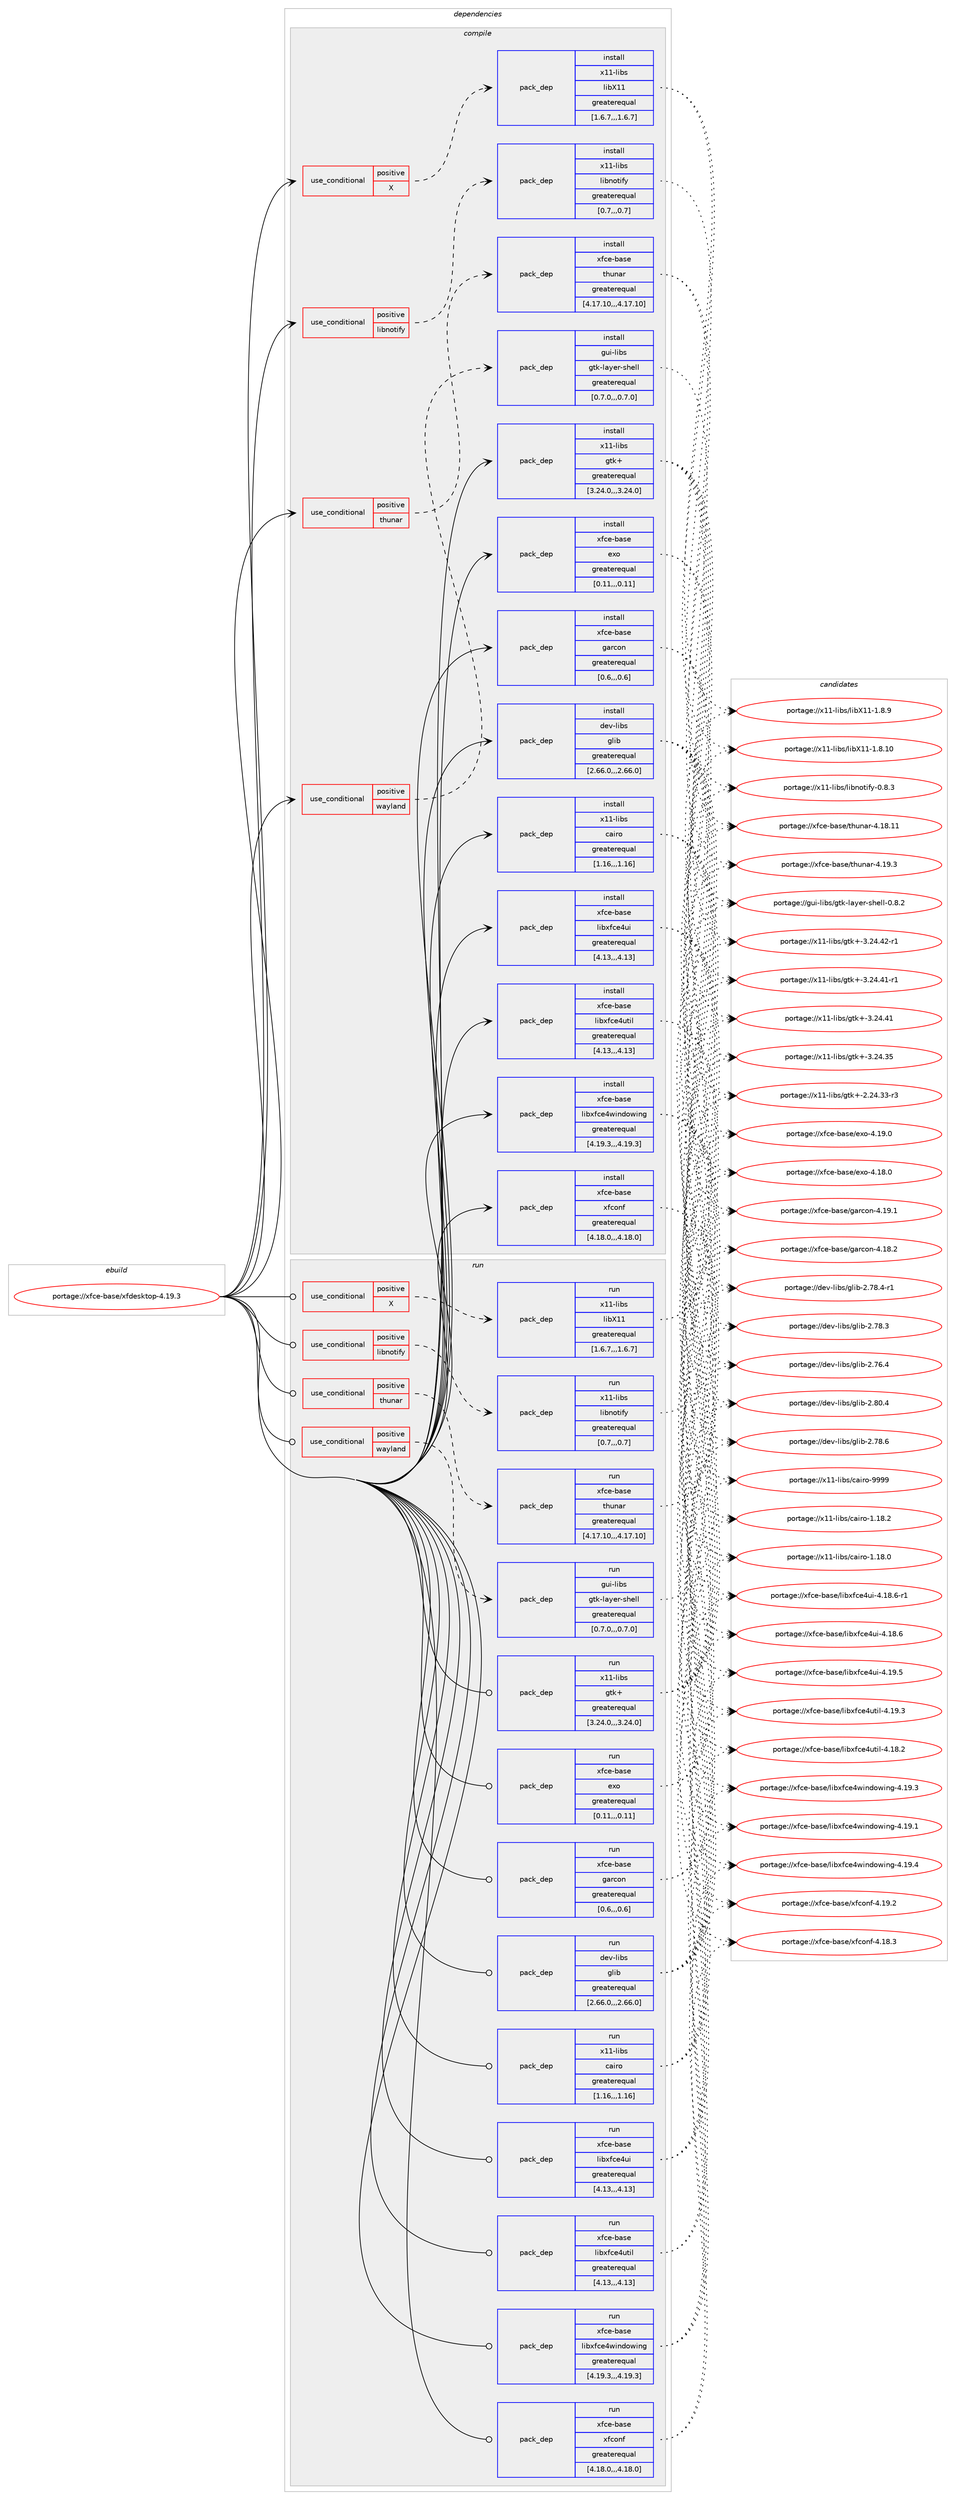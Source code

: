 digraph prolog {

# *************
# Graph options
# *************

newrank=true;
concentrate=true;
compound=true;
graph [rankdir=LR,fontname=Helvetica,fontsize=10,ranksep=1.5];#, ranksep=2.5, nodesep=0.2];
edge  [arrowhead=vee];
node  [fontname=Helvetica,fontsize=10];

# **********
# The ebuild
# **********

subgraph cluster_leftcol {
color=gray;
label=<<i>ebuild</i>>;
id [label="portage://xfce-base/xfdesktop-4.19.3", color=red, width=4, href="../xfce-base/xfdesktop-4.19.3.svg"];
}

# ****************
# The dependencies
# ****************

subgraph cluster_midcol {
color=gray;
label=<<i>dependencies</i>>;
subgraph cluster_compile {
fillcolor="#eeeeee";
style=filled;
label=<<i>compile</i>>;
subgraph cond13272 {
dependency39243 [label=<<TABLE BORDER="0" CELLBORDER="1" CELLSPACING="0" CELLPADDING="4"><TR><TD ROWSPAN="3" CELLPADDING="10">use_conditional</TD></TR><TR><TD>positive</TD></TR><TR><TD>X</TD></TR></TABLE>>, shape=none, color=red];
subgraph pack25670 {
dependency39244 [label=<<TABLE BORDER="0" CELLBORDER="1" CELLSPACING="0" CELLPADDING="4" WIDTH="220"><TR><TD ROWSPAN="6" CELLPADDING="30">pack_dep</TD></TR><TR><TD WIDTH="110">install</TD></TR><TR><TD>x11-libs</TD></TR><TR><TD>libX11</TD></TR><TR><TD>greaterequal</TD></TR><TR><TD>[1.6.7,,,1.6.7]</TD></TR></TABLE>>, shape=none, color=blue];
}
dependency39243:e -> dependency39244:w [weight=20,style="dashed",arrowhead="vee"];
}
id:e -> dependency39243:w [weight=20,style="solid",arrowhead="vee"];
subgraph cond13273 {
dependency39245 [label=<<TABLE BORDER="0" CELLBORDER="1" CELLSPACING="0" CELLPADDING="4"><TR><TD ROWSPAN="3" CELLPADDING="10">use_conditional</TD></TR><TR><TD>positive</TD></TR><TR><TD>libnotify</TD></TR></TABLE>>, shape=none, color=red];
subgraph pack25671 {
dependency39246 [label=<<TABLE BORDER="0" CELLBORDER="1" CELLSPACING="0" CELLPADDING="4" WIDTH="220"><TR><TD ROWSPAN="6" CELLPADDING="30">pack_dep</TD></TR><TR><TD WIDTH="110">install</TD></TR><TR><TD>x11-libs</TD></TR><TR><TD>libnotify</TD></TR><TR><TD>greaterequal</TD></TR><TR><TD>[0.7,,,0.7]</TD></TR></TABLE>>, shape=none, color=blue];
}
dependency39245:e -> dependency39246:w [weight=20,style="dashed",arrowhead="vee"];
}
id:e -> dependency39245:w [weight=20,style="solid",arrowhead="vee"];
subgraph cond13274 {
dependency39247 [label=<<TABLE BORDER="0" CELLBORDER="1" CELLSPACING="0" CELLPADDING="4"><TR><TD ROWSPAN="3" CELLPADDING="10">use_conditional</TD></TR><TR><TD>positive</TD></TR><TR><TD>thunar</TD></TR></TABLE>>, shape=none, color=red];
subgraph pack25672 {
dependency39248 [label=<<TABLE BORDER="0" CELLBORDER="1" CELLSPACING="0" CELLPADDING="4" WIDTH="220"><TR><TD ROWSPAN="6" CELLPADDING="30">pack_dep</TD></TR><TR><TD WIDTH="110">install</TD></TR><TR><TD>xfce-base</TD></TR><TR><TD>thunar</TD></TR><TR><TD>greaterequal</TD></TR><TR><TD>[4.17.10,,,4.17.10]</TD></TR></TABLE>>, shape=none, color=blue];
}
dependency39247:e -> dependency39248:w [weight=20,style="dashed",arrowhead="vee"];
}
id:e -> dependency39247:w [weight=20,style="solid",arrowhead="vee"];
subgraph cond13275 {
dependency39249 [label=<<TABLE BORDER="0" CELLBORDER="1" CELLSPACING="0" CELLPADDING="4"><TR><TD ROWSPAN="3" CELLPADDING="10">use_conditional</TD></TR><TR><TD>positive</TD></TR><TR><TD>wayland</TD></TR></TABLE>>, shape=none, color=red];
subgraph pack25673 {
dependency39250 [label=<<TABLE BORDER="0" CELLBORDER="1" CELLSPACING="0" CELLPADDING="4" WIDTH="220"><TR><TD ROWSPAN="6" CELLPADDING="30">pack_dep</TD></TR><TR><TD WIDTH="110">install</TD></TR><TR><TD>gui-libs</TD></TR><TR><TD>gtk-layer-shell</TD></TR><TR><TD>greaterequal</TD></TR><TR><TD>[0.7.0,,,0.7.0]</TD></TR></TABLE>>, shape=none, color=blue];
}
dependency39249:e -> dependency39250:w [weight=20,style="dashed",arrowhead="vee"];
}
id:e -> dependency39249:w [weight=20,style="solid",arrowhead="vee"];
subgraph pack25674 {
dependency39251 [label=<<TABLE BORDER="0" CELLBORDER="1" CELLSPACING="0" CELLPADDING="4" WIDTH="220"><TR><TD ROWSPAN="6" CELLPADDING="30">pack_dep</TD></TR><TR><TD WIDTH="110">install</TD></TR><TR><TD>dev-libs</TD></TR><TR><TD>glib</TD></TR><TR><TD>greaterequal</TD></TR><TR><TD>[2.66.0,,,2.66.0]</TD></TR></TABLE>>, shape=none, color=blue];
}
id:e -> dependency39251:w [weight=20,style="solid",arrowhead="vee"];
subgraph pack25675 {
dependency39252 [label=<<TABLE BORDER="0" CELLBORDER="1" CELLSPACING="0" CELLPADDING="4" WIDTH="220"><TR><TD ROWSPAN="6" CELLPADDING="30">pack_dep</TD></TR><TR><TD WIDTH="110">install</TD></TR><TR><TD>x11-libs</TD></TR><TR><TD>cairo</TD></TR><TR><TD>greaterequal</TD></TR><TR><TD>[1.16,,,1.16]</TD></TR></TABLE>>, shape=none, color=blue];
}
id:e -> dependency39252:w [weight=20,style="solid",arrowhead="vee"];
subgraph pack25676 {
dependency39253 [label=<<TABLE BORDER="0" CELLBORDER="1" CELLSPACING="0" CELLPADDING="4" WIDTH="220"><TR><TD ROWSPAN="6" CELLPADDING="30">pack_dep</TD></TR><TR><TD WIDTH="110">install</TD></TR><TR><TD>x11-libs</TD></TR><TR><TD>gtk+</TD></TR><TR><TD>greaterequal</TD></TR><TR><TD>[3.24.0,,,3.24.0]</TD></TR></TABLE>>, shape=none, color=blue];
}
id:e -> dependency39253:w [weight=20,style="solid",arrowhead="vee"];
subgraph pack25677 {
dependency39254 [label=<<TABLE BORDER="0" CELLBORDER="1" CELLSPACING="0" CELLPADDING="4" WIDTH="220"><TR><TD ROWSPAN="6" CELLPADDING="30">pack_dep</TD></TR><TR><TD WIDTH="110">install</TD></TR><TR><TD>xfce-base</TD></TR><TR><TD>exo</TD></TR><TR><TD>greaterequal</TD></TR><TR><TD>[0.11,,,0.11]</TD></TR></TABLE>>, shape=none, color=blue];
}
id:e -> dependency39254:w [weight=20,style="solid",arrowhead="vee"];
subgraph pack25678 {
dependency39255 [label=<<TABLE BORDER="0" CELLBORDER="1" CELLSPACING="0" CELLPADDING="4" WIDTH="220"><TR><TD ROWSPAN="6" CELLPADDING="30">pack_dep</TD></TR><TR><TD WIDTH="110">install</TD></TR><TR><TD>xfce-base</TD></TR><TR><TD>garcon</TD></TR><TR><TD>greaterequal</TD></TR><TR><TD>[0.6,,,0.6]</TD></TR></TABLE>>, shape=none, color=blue];
}
id:e -> dependency39255:w [weight=20,style="solid",arrowhead="vee"];
subgraph pack25679 {
dependency39256 [label=<<TABLE BORDER="0" CELLBORDER="1" CELLSPACING="0" CELLPADDING="4" WIDTH="220"><TR><TD ROWSPAN="6" CELLPADDING="30">pack_dep</TD></TR><TR><TD WIDTH="110">install</TD></TR><TR><TD>xfce-base</TD></TR><TR><TD>libxfce4ui</TD></TR><TR><TD>greaterequal</TD></TR><TR><TD>[4.13,,,4.13]</TD></TR></TABLE>>, shape=none, color=blue];
}
id:e -> dependency39256:w [weight=20,style="solid",arrowhead="vee"];
subgraph pack25680 {
dependency39257 [label=<<TABLE BORDER="0" CELLBORDER="1" CELLSPACING="0" CELLPADDING="4" WIDTH="220"><TR><TD ROWSPAN="6" CELLPADDING="30">pack_dep</TD></TR><TR><TD WIDTH="110">install</TD></TR><TR><TD>xfce-base</TD></TR><TR><TD>libxfce4util</TD></TR><TR><TD>greaterequal</TD></TR><TR><TD>[4.13,,,4.13]</TD></TR></TABLE>>, shape=none, color=blue];
}
id:e -> dependency39257:w [weight=20,style="solid",arrowhead="vee"];
subgraph pack25681 {
dependency39258 [label=<<TABLE BORDER="0" CELLBORDER="1" CELLSPACING="0" CELLPADDING="4" WIDTH="220"><TR><TD ROWSPAN="6" CELLPADDING="30">pack_dep</TD></TR><TR><TD WIDTH="110">install</TD></TR><TR><TD>xfce-base</TD></TR><TR><TD>libxfce4windowing</TD></TR><TR><TD>greaterequal</TD></TR><TR><TD>[4.19.3,,,4.19.3]</TD></TR></TABLE>>, shape=none, color=blue];
}
id:e -> dependency39258:w [weight=20,style="solid",arrowhead="vee"];
subgraph pack25682 {
dependency39259 [label=<<TABLE BORDER="0" CELLBORDER="1" CELLSPACING="0" CELLPADDING="4" WIDTH="220"><TR><TD ROWSPAN="6" CELLPADDING="30">pack_dep</TD></TR><TR><TD WIDTH="110">install</TD></TR><TR><TD>xfce-base</TD></TR><TR><TD>xfconf</TD></TR><TR><TD>greaterequal</TD></TR><TR><TD>[4.18.0,,,4.18.0]</TD></TR></TABLE>>, shape=none, color=blue];
}
id:e -> dependency39259:w [weight=20,style="solid",arrowhead="vee"];
}
subgraph cluster_compileandrun {
fillcolor="#eeeeee";
style=filled;
label=<<i>compile and run</i>>;
}
subgraph cluster_run {
fillcolor="#eeeeee";
style=filled;
label=<<i>run</i>>;
subgraph cond13276 {
dependency39260 [label=<<TABLE BORDER="0" CELLBORDER="1" CELLSPACING="0" CELLPADDING="4"><TR><TD ROWSPAN="3" CELLPADDING="10">use_conditional</TD></TR><TR><TD>positive</TD></TR><TR><TD>X</TD></TR></TABLE>>, shape=none, color=red];
subgraph pack25683 {
dependency39261 [label=<<TABLE BORDER="0" CELLBORDER="1" CELLSPACING="0" CELLPADDING="4" WIDTH="220"><TR><TD ROWSPAN="6" CELLPADDING="30">pack_dep</TD></TR><TR><TD WIDTH="110">run</TD></TR><TR><TD>x11-libs</TD></TR><TR><TD>libX11</TD></TR><TR><TD>greaterequal</TD></TR><TR><TD>[1.6.7,,,1.6.7]</TD></TR></TABLE>>, shape=none, color=blue];
}
dependency39260:e -> dependency39261:w [weight=20,style="dashed",arrowhead="vee"];
}
id:e -> dependency39260:w [weight=20,style="solid",arrowhead="odot"];
subgraph cond13277 {
dependency39262 [label=<<TABLE BORDER="0" CELLBORDER="1" CELLSPACING="0" CELLPADDING="4"><TR><TD ROWSPAN="3" CELLPADDING="10">use_conditional</TD></TR><TR><TD>positive</TD></TR><TR><TD>libnotify</TD></TR></TABLE>>, shape=none, color=red];
subgraph pack25684 {
dependency39263 [label=<<TABLE BORDER="0" CELLBORDER="1" CELLSPACING="0" CELLPADDING="4" WIDTH="220"><TR><TD ROWSPAN="6" CELLPADDING="30">pack_dep</TD></TR><TR><TD WIDTH="110">run</TD></TR><TR><TD>x11-libs</TD></TR><TR><TD>libnotify</TD></TR><TR><TD>greaterequal</TD></TR><TR><TD>[0.7,,,0.7]</TD></TR></TABLE>>, shape=none, color=blue];
}
dependency39262:e -> dependency39263:w [weight=20,style="dashed",arrowhead="vee"];
}
id:e -> dependency39262:w [weight=20,style="solid",arrowhead="odot"];
subgraph cond13278 {
dependency39264 [label=<<TABLE BORDER="0" CELLBORDER="1" CELLSPACING="0" CELLPADDING="4"><TR><TD ROWSPAN="3" CELLPADDING="10">use_conditional</TD></TR><TR><TD>positive</TD></TR><TR><TD>thunar</TD></TR></TABLE>>, shape=none, color=red];
subgraph pack25685 {
dependency39265 [label=<<TABLE BORDER="0" CELLBORDER="1" CELLSPACING="0" CELLPADDING="4" WIDTH="220"><TR><TD ROWSPAN="6" CELLPADDING="30">pack_dep</TD></TR><TR><TD WIDTH="110">run</TD></TR><TR><TD>xfce-base</TD></TR><TR><TD>thunar</TD></TR><TR><TD>greaterequal</TD></TR><TR><TD>[4.17.10,,,4.17.10]</TD></TR></TABLE>>, shape=none, color=blue];
}
dependency39264:e -> dependency39265:w [weight=20,style="dashed",arrowhead="vee"];
}
id:e -> dependency39264:w [weight=20,style="solid",arrowhead="odot"];
subgraph cond13279 {
dependency39266 [label=<<TABLE BORDER="0" CELLBORDER="1" CELLSPACING="0" CELLPADDING="4"><TR><TD ROWSPAN="3" CELLPADDING="10">use_conditional</TD></TR><TR><TD>positive</TD></TR><TR><TD>wayland</TD></TR></TABLE>>, shape=none, color=red];
subgraph pack25686 {
dependency39267 [label=<<TABLE BORDER="0" CELLBORDER="1" CELLSPACING="0" CELLPADDING="4" WIDTH="220"><TR><TD ROWSPAN="6" CELLPADDING="30">pack_dep</TD></TR><TR><TD WIDTH="110">run</TD></TR><TR><TD>gui-libs</TD></TR><TR><TD>gtk-layer-shell</TD></TR><TR><TD>greaterequal</TD></TR><TR><TD>[0.7.0,,,0.7.0]</TD></TR></TABLE>>, shape=none, color=blue];
}
dependency39266:e -> dependency39267:w [weight=20,style="dashed",arrowhead="vee"];
}
id:e -> dependency39266:w [weight=20,style="solid",arrowhead="odot"];
subgraph pack25687 {
dependency39268 [label=<<TABLE BORDER="0" CELLBORDER="1" CELLSPACING="0" CELLPADDING="4" WIDTH="220"><TR><TD ROWSPAN="6" CELLPADDING="30">pack_dep</TD></TR><TR><TD WIDTH="110">run</TD></TR><TR><TD>dev-libs</TD></TR><TR><TD>glib</TD></TR><TR><TD>greaterequal</TD></TR><TR><TD>[2.66.0,,,2.66.0]</TD></TR></TABLE>>, shape=none, color=blue];
}
id:e -> dependency39268:w [weight=20,style="solid",arrowhead="odot"];
subgraph pack25688 {
dependency39269 [label=<<TABLE BORDER="0" CELLBORDER="1" CELLSPACING="0" CELLPADDING="4" WIDTH="220"><TR><TD ROWSPAN="6" CELLPADDING="30">pack_dep</TD></TR><TR><TD WIDTH="110">run</TD></TR><TR><TD>x11-libs</TD></TR><TR><TD>cairo</TD></TR><TR><TD>greaterequal</TD></TR><TR><TD>[1.16,,,1.16]</TD></TR></TABLE>>, shape=none, color=blue];
}
id:e -> dependency39269:w [weight=20,style="solid",arrowhead="odot"];
subgraph pack25689 {
dependency39270 [label=<<TABLE BORDER="0" CELLBORDER="1" CELLSPACING="0" CELLPADDING="4" WIDTH="220"><TR><TD ROWSPAN="6" CELLPADDING="30">pack_dep</TD></TR><TR><TD WIDTH="110">run</TD></TR><TR><TD>x11-libs</TD></TR><TR><TD>gtk+</TD></TR><TR><TD>greaterequal</TD></TR><TR><TD>[3.24.0,,,3.24.0]</TD></TR></TABLE>>, shape=none, color=blue];
}
id:e -> dependency39270:w [weight=20,style="solid",arrowhead="odot"];
subgraph pack25690 {
dependency39271 [label=<<TABLE BORDER="0" CELLBORDER="1" CELLSPACING="0" CELLPADDING="4" WIDTH="220"><TR><TD ROWSPAN="6" CELLPADDING="30">pack_dep</TD></TR><TR><TD WIDTH="110">run</TD></TR><TR><TD>xfce-base</TD></TR><TR><TD>exo</TD></TR><TR><TD>greaterequal</TD></TR><TR><TD>[0.11,,,0.11]</TD></TR></TABLE>>, shape=none, color=blue];
}
id:e -> dependency39271:w [weight=20,style="solid",arrowhead="odot"];
subgraph pack25691 {
dependency39272 [label=<<TABLE BORDER="0" CELLBORDER="1" CELLSPACING="0" CELLPADDING="4" WIDTH="220"><TR><TD ROWSPAN="6" CELLPADDING="30">pack_dep</TD></TR><TR><TD WIDTH="110">run</TD></TR><TR><TD>xfce-base</TD></TR><TR><TD>garcon</TD></TR><TR><TD>greaterequal</TD></TR><TR><TD>[0.6,,,0.6]</TD></TR></TABLE>>, shape=none, color=blue];
}
id:e -> dependency39272:w [weight=20,style="solid",arrowhead="odot"];
subgraph pack25692 {
dependency39273 [label=<<TABLE BORDER="0" CELLBORDER="1" CELLSPACING="0" CELLPADDING="4" WIDTH="220"><TR><TD ROWSPAN="6" CELLPADDING="30">pack_dep</TD></TR><TR><TD WIDTH="110">run</TD></TR><TR><TD>xfce-base</TD></TR><TR><TD>libxfce4ui</TD></TR><TR><TD>greaterequal</TD></TR><TR><TD>[4.13,,,4.13]</TD></TR></TABLE>>, shape=none, color=blue];
}
id:e -> dependency39273:w [weight=20,style="solid",arrowhead="odot"];
subgraph pack25693 {
dependency39274 [label=<<TABLE BORDER="0" CELLBORDER="1" CELLSPACING="0" CELLPADDING="4" WIDTH="220"><TR><TD ROWSPAN="6" CELLPADDING="30">pack_dep</TD></TR><TR><TD WIDTH="110">run</TD></TR><TR><TD>xfce-base</TD></TR><TR><TD>libxfce4util</TD></TR><TR><TD>greaterequal</TD></TR><TR><TD>[4.13,,,4.13]</TD></TR></TABLE>>, shape=none, color=blue];
}
id:e -> dependency39274:w [weight=20,style="solid",arrowhead="odot"];
subgraph pack25694 {
dependency39275 [label=<<TABLE BORDER="0" CELLBORDER="1" CELLSPACING="0" CELLPADDING="4" WIDTH="220"><TR><TD ROWSPAN="6" CELLPADDING="30">pack_dep</TD></TR><TR><TD WIDTH="110">run</TD></TR><TR><TD>xfce-base</TD></TR><TR><TD>libxfce4windowing</TD></TR><TR><TD>greaterequal</TD></TR><TR><TD>[4.19.3,,,4.19.3]</TD></TR></TABLE>>, shape=none, color=blue];
}
id:e -> dependency39275:w [weight=20,style="solid",arrowhead="odot"];
subgraph pack25695 {
dependency39276 [label=<<TABLE BORDER="0" CELLBORDER="1" CELLSPACING="0" CELLPADDING="4" WIDTH="220"><TR><TD ROWSPAN="6" CELLPADDING="30">pack_dep</TD></TR><TR><TD WIDTH="110">run</TD></TR><TR><TD>xfce-base</TD></TR><TR><TD>xfconf</TD></TR><TR><TD>greaterequal</TD></TR><TR><TD>[4.18.0,,,4.18.0]</TD></TR></TABLE>>, shape=none, color=blue];
}
id:e -> dependency39276:w [weight=20,style="solid",arrowhead="odot"];
}
}

# **************
# The candidates
# **************

subgraph cluster_choices {
rank=same;
color=gray;
label=<<i>candidates</i>>;

subgraph choice25670 {
color=black;
nodesep=1;
choice12049494510810598115471081059888494945494656464948 [label="portage://x11-libs/libX11-1.8.10", color=red, width=4,href="../x11-libs/libX11-1.8.10.svg"];
choice120494945108105981154710810598884949454946564657 [label="portage://x11-libs/libX11-1.8.9", color=red, width=4,href="../x11-libs/libX11-1.8.9.svg"];
dependency39244:e -> choice12049494510810598115471081059888494945494656464948:w [style=dotted,weight="100"];
dependency39244:e -> choice120494945108105981154710810598884949454946564657:w [style=dotted,weight="100"];
}
subgraph choice25671 {
color=black;
nodesep=1;
choice120494945108105981154710810598110111116105102121454846564651 [label="portage://x11-libs/libnotify-0.8.3", color=red, width=4,href="../x11-libs/libnotify-0.8.3.svg"];
dependency39246:e -> choice120494945108105981154710810598110111116105102121454846564651:w [style=dotted,weight="100"];
}
subgraph choice25672 {
color=black;
nodesep=1;
choice12010299101459897115101471161041171109711445524649574651 [label="portage://xfce-base/thunar-4.19.3", color=red, width=4,href="../xfce-base/thunar-4.19.3.svg"];
choice1201029910145989711510147116104117110971144552464956464949 [label="portage://xfce-base/thunar-4.18.11", color=red, width=4,href="../xfce-base/thunar-4.18.11.svg"];
dependency39248:e -> choice12010299101459897115101471161041171109711445524649574651:w [style=dotted,weight="100"];
dependency39248:e -> choice1201029910145989711510147116104117110971144552464956464949:w [style=dotted,weight="100"];
}
subgraph choice25673 {
color=black;
nodesep=1;
choice103117105451081059811547103116107451089712110111445115104101108108454846564650 [label="portage://gui-libs/gtk-layer-shell-0.8.2", color=red, width=4,href="../gui-libs/gtk-layer-shell-0.8.2.svg"];
dependency39250:e -> choice103117105451081059811547103116107451089712110111445115104101108108454846564650:w [style=dotted,weight="100"];
}
subgraph choice25674 {
color=black;
nodesep=1;
choice1001011184510810598115471031081059845504656484652 [label="portage://dev-libs/glib-2.80.4", color=red, width=4,href="../dev-libs/glib-2.80.4.svg"];
choice1001011184510810598115471031081059845504655564654 [label="portage://dev-libs/glib-2.78.6", color=red, width=4,href="../dev-libs/glib-2.78.6.svg"];
choice10010111845108105981154710310810598455046555646524511449 [label="portage://dev-libs/glib-2.78.4-r1", color=red, width=4,href="../dev-libs/glib-2.78.4-r1.svg"];
choice1001011184510810598115471031081059845504655564651 [label="portage://dev-libs/glib-2.78.3", color=red, width=4,href="../dev-libs/glib-2.78.3.svg"];
choice1001011184510810598115471031081059845504655544652 [label="portage://dev-libs/glib-2.76.4", color=red, width=4,href="../dev-libs/glib-2.76.4.svg"];
dependency39251:e -> choice1001011184510810598115471031081059845504656484652:w [style=dotted,weight="100"];
dependency39251:e -> choice1001011184510810598115471031081059845504655564654:w [style=dotted,weight="100"];
dependency39251:e -> choice10010111845108105981154710310810598455046555646524511449:w [style=dotted,weight="100"];
dependency39251:e -> choice1001011184510810598115471031081059845504655564651:w [style=dotted,weight="100"];
dependency39251:e -> choice1001011184510810598115471031081059845504655544652:w [style=dotted,weight="100"];
}
subgraph choice25675 {
color=black;
nodesep=1;
choice120494945108105981154799971051141114557575757 [label="portage://x11-libs/cairo-9999", color=red, width=4,href="../x11-libs/cairo-9999.svg"];
choice1204949451081059811547999710511411145494649564650 [label="portage://x11-libs/cairo-1.18.2", color=red, width=4,href="../x11-libs/cairo-1.18.2.svg"];
choice1204949451081059811547999710511411145494649564648 [label="portage://x11-libs/cairo-1.18.0", color=red, width=4,href="../x11-libs/cairo-1.18.0.svg"];
dependency39252:e -> choice120494945108105981154799971051141114557575757:w [style=dotted,weight="100"];
dependency39252:e -> choice1204949451081059811547999710511411145494649564650:w [style=dotted,weight="100"];
dependency39252:e -> choice1204949451081059811547999710511411145494649564648:w [style=dotted,weight="100"];
}
subgraph choice25676 {
color=black;
nodesep=1;
choice12049494510810598115471031161074345514650524652504511449 [label="portage://x11-libs/gtk+-3.24.42-r1", color=red, width=4,href="../x11-libs/gtk+-3.24.42-r1.svg"];
choice12049494510810598115471031161074345514650524652494511449 [label="portage://x11-libs/gtk+-3.24.41-r1", color=red, width=4,href="../x11-libs/gtk+-3.24.41-r1.svg"];
choice1204949451081059811547103116107434551465052465249 [label="portage://x11-libs/gtk+-3.24.41", color=red, width=4,href="../x11-libs/gtk+-3.24.41.svg"];
choice1204949451081059811547103116107434551465052465153 [label="portage://x11-libs/gtk+-3.24.35", color=red, width=4,href="../x11-libs/gtk+-3.24.35.svg"];
choice12049494510810598115471031161074345504650524651514511451 [label="portage://x11-libs/gtk+-2.24.33-r3", color=red, width=4,href="../x11-libs/gtk+-2.24.33-r3.svg"];
dependency39253:e -> choice12049494510810598115471031161074345514650524652504511449:w [style=dotted,weight="100"];
dependency39253:e -> choice12049494510810598115471031161074345514650524652494511449:w [style=dotted,weight="100"];
dependency39253:e -> choice1204949451081059811547103116107434551465052465249:w [style=dotted,weight="100"];
dependency39253:e -> choice1204949451081059811547103116107434551465052465153:w [style=dotted,weight="100"];
dependency39253:e -> choice12049494510810598115471031161074345504650524651514511451:w [style=dotted,weight="100"];
}
subgraph choice25677 {
color=black;
nodesep=1;
choice120102991014598971151014710112011145524649574648 [label="portage://xfce-base/exo-4.19.0", color=red, width=4,href="../xfce-base/exo-4.19.0.svg"];
choice120102991014598971151014710112011145524649564648 [label="portage://xfce-base/exo-4.18.0", color=red, width=4,href="../xfce-base/exo-4.18.0.svg"];
dependency39254:e -> choice120102991014598971151014710112011145524649574648:w [style=dotted,weight="100"];
dependency39254:e -> choice120102991014598971151014710112011145524649564648:w [style=dotted,weight="100"];
}
subgraph choice25678 {
color=black;
nodesep=1;
choice1201029910145989711510147103971149911111045524649574649 [label="portage://xfce-base/garcon-4.19.1", color=red, width=4,href="../xfce-base/garcon-4.19.1.svg"];
choice1201029910145989711510147103971149911111045524649564650 [label="portage://xfce-base/garcon-4.18.2", color=red, width=4,href="../xfce-base/garcon-4.18.2.svg"];
dependency39255:e -> choice1201029910145989711510147103971149911111045524649574649:w [style=dotted,weight="100"];
dependency39255:e -> choice1201029910145989711510147103971149911111045524649564650:w [style=dotted,weight="100"];
}
subgraph choice25679 {
color=black;
nodesep=1;
choice120102991014598971151014710810598120102991015211710545524649574653 [label="portage://xfce-base/libxfce4ui-4.19.5", color=red, width=4,href="../xfce-base/libxfce4ui-4.19.5.svg"];
choice1201029910145989711510147108105981201029910152117105455246495646544511449 [label="portage://xfce-base/libxfce4ui-4.18.6-r1", color=red, width=4,href="../xfce-base/libxfce4ui-4.18.6-r1.svg"];
choice120102991014598971151014710810598120102991015211710545524649564654 [label="portage://xfce-base/libxfce4ui-4.18.6", color=red, width=4,href="../xfce-base/libxfce4ui-4.18.6.svg"];
dependency39256:e -> choice120102991014598971151014710810598120102991015211710545524649574653:w [style=dotted,weight="100"];
dependency39256:e -> choice1201029910145989711510147108105981201029910152117105455246495646544511449:w [style=dotted,weight="100"];
dependency39256:e -> choice120102991014598971151014710810598120102991015211710545524649564654:w [style=dotted,weight="100"];
}
subgraph choice25680 {
color=black;
nodesep=1;
choice120102991014598971151014710810598120102991015211711610510845524649574651 [label="portage://xfce-base/libxfce4util-4.19.3", color=red, width=4,href="../xfce-base/libxfce4util-4.19.3.svg"];
choice120102991014598971151014710810598120102991015211711610510845524649564650 [label="portage://xfce-base/libxfce4util-4.18.2", color=red, width=4,href="../xfce-base/libxfce4util-4.18.2.svg"];
dependency39257:e -> choice120102991014598971151014710810598120102991015211711610510845524649574651:w [style=dotted,weight="100"];
dependency39257:e -> choice120102991014598971151014710810598120102991015211711610510845524649564650:w [style=dotted,weight="100"];
}
subgraph choice25681 {
color=black;
nodesep=1;
choice120102991014598971151014710810598120102991015211910511010011111910511010345524649574652 [label="portage://xfce-base/libxfce4windowing-4.19.4", color=red, width=4,href="../xfce-base/libxfce4windowing-4.19.4.svg"];
choice120102991014598971151014710810598120102991015211910511010011111910511010345524649574651 [label="portage://xfce-base/libxfce4windowing-4.19.3", color=red, width=4,href="../xfce-base/libxfce4windowing-4.19.3.svg"];
choice120102991014598971151014710810598120102991015211910511010011111910511010345524649574649 [label="portage://xfce-base/libxfce4windowing-4.19.1", color=red, width=4,href="../xfce-base/libxfce4windowing-4.19.1.svg"];
dependency39258:e -> choice120102991014598971151014710810598120102991015211910511010011111910511010345524649574652:w [style=dotted,weight="100"];
dependency39258:e -> choice120102991014598971151014710810598120102991015211910511010011111910511010345524649574651:w [style=dotted,weight="100"];
dependency39258:e -> choice120102991014598971151014710810598120102991015211910511010011111910511010345524649574649:w [style=dotted,weight="100"];
}
subgraph choice25682 {
color=black;
nodesep=1;
choice12010299101459897115101471201029911111010245524649574650 [label="portage://xfce-base/xfconf-4.19.2", color=red, width=4,href="../xfce-base/xfconf-4.19.2.svg"];
choice12010299101459897115101471201029911111010245524649564651 [label="portage://xfce-base/xfconf-4.18.3", color=red, width=4,href="../xfce-base/xfconf-4.18.3.svg"];
dependency39259:e -> choice12010299101459897115101471201029911111010245524649574650:w [style=dotted,weight="100"];
dependency39259:e -> choice12010299101459897115101471201029911111010245524649564651:w [style=dotted,weight="100"];
}
subgraph choice25683 {
color=black;
nodesep=1;
choice12049494510810598115471081059888494945494656464948 [label="portage://x11-libs/libX11-1.8.10", color=red, width=4,href="../x11-libs/libX11-1.8.10.svg"];
choice120494945108105981154710810598884949454946564657 [label="portage://x11-libs/libX11-1.8.9", color=red, width=4,href="../x11-libs/libX11-1.8.9.svg"];
dependency39261:e -> choice12049494510810598115471081059888494945494656464948:w [style=dotted,weight="100"];
dependency39261:e -> choice120494945108105981154710810598884949454946564657:w [style=dotted,weight="100"];
}
subgraph choice25684 {
color=black;
nodesep=1;
choice120494945108105981154710810598110111116105102121454846564651 [label="portage://x11-libs/libnotify-0.8.3", color=red, width=4,href="../x11-libs/libnotify-0.8.3.svg"];
dependency39263:e -> choice120494945108105981154710810598110111116105102121454846564651:w [style=dotted,weight="100"];
}
subgraph choice25685 {
color=black;
nodesep=1;
choice12010299101459897115101471161041171109711445524649574651 [label="portage://xfce-base/thunar-4.19.3", color=red, width=4,href="../xfce-base/thunar-4.19.3.svg"];
choice1201029910145989711510147116104117110971144552464956464949 [label="portage://xfce-base/thunar-4.18.11", color=red, width=4,href="../xfce-base/thunar-4.18.11.svg"];
dependency39265:e -> choice12010299101459897115101471161041171109711445524649574651:w [style=dotted,weight="100"];
dependency39265:e -> choice1201029910145989711510147116104117110971144552464956464949:w [style=dotted,weight="100"];
}
subgraph choice25686 {
color=black;
nodesep=1;
choice103117105451081059811547103116107451089712110111445115104101108108454846564650 [label="portage://gui-libs/gtk-layer-shell-0.8.2", color=red, width=4,href="../gui-libs/gtk-layer-shell-0.8.2.svg"];
dependency39267:e -> choice103117105451081059811547103116107451089712110111445115104101108108454846564650:w [style=dotted,weight="100"];
}
subgraph choice25687 {
color=black;
nodesep=1;
choice1001011184510810598115471031081059845504656484652 [label="portage://dev-libs/glib-2.80.4", color=red, width=4,href="../dev-libs/glib-2.80.4.svg"];
choice1001011184510810598115471031081059845504655564654 [label="portage://dev-libs/glib-2.78.6", color=red, width=4,href="../dev-libs/glib-2.78.6.svg"];
choice10010111845108105981154710310810598455046555646524511449 [label="portage://dev-libs/glib-2.78.4-r1", color=red, width=4,href="../dev-libs/glib-2.78.4-r1.svg"];
choice1001011184510810598115471031081059845504655564651 [label="portage://dev-libs/glib-2.78.3", color=red, width=4,href="../dev-libs/glib-2.78.3.svg"];
choice1001011184510810598115471031081059845504655544652 [label="portage://dev-libs/glib-2.76.4", color=red, width=4,href="../dev-libs/glib-2.76.4.svg"];
dependency39268:e -> choice1001011184510810598115471031081059845504656484652:w [style=dotted,weight="100"];
dependency39268:e -> choice1001011184510810598115471031081059845504655564654:w [style=dotted,weight="100"];
dependency39268:e -> choice10010111845108105981154710310810598455046555646524511449:w [style=dotted,weight="100"];
dependency39268:e -> choice1001011184510810598115471031081059845504655564651:w [style=dotted,weight="100"];
dependency39268:e -> choice1001011184510810598115471031081059845504655544652:w [style=dotted,weight="100"];
}
subgraph choice25688 {
color=black;
nodesep=1;
choice120494945108105981154799971051141114557575757 [label="portage://x11-libs/cairo-9999", color=red, width=4,href="../x11-libs/cairo-9999.svg"];
choice1204949451081059811547999710511411145494649564650 [label="portage://x11-libs/cairo-1.18.2", color=red, width=4,href="../x11-libs/cairo-1.18.2.svg"];
choice1204949451081059811547999710511411145494649564648 [label="portage://x11-libs/cairo-1.18.0", color=red, width=4,href="../x11-libs/cairo-1.18.0.svg"];
dependency39269:e -> choice120494945108105981154799971051141114557575757:w [style=dotted,weight="100"];
dependency39269:e -> choice1204949451081059811547999710511411145494649564650:w [style=dotted,weight="100"];
dependency39269:e -> choice1204949451081059811547999710511411145494649564648:w [style=dotted,weight="100"];
}
subgraph choice25689 {
color=black;
nodesep=1;
choice12049494510810598115471031161074345514650524652504511449 [label="portage://x11-libs/gtk+-3.24.42-r1", color=red, width=4,href="../x11-libs/gtk+-3.24.42-r1.svg"];
choice12049494510810598115471031161074345514650524652494511449 [label="portage://x11-libs/gtk+-3.24.41-r1", color=red, width=4,href="../x11-libs/gtk+-3.24.41-r1.svg"];
choice1204949451081059811547103116107434551465052465249 [label="portage://x11-libs/gtk+-3.24.41", color=red, width=4,href="../x11-libs/gtk+-3.24.41.svg"];
choice1204949451081059811547103116107434551465052465153 [label="portage://x11-libs/gtk+-3.24.35", color=red, width=4,href="../x11-libs/gtk+-3.24.35.svg"];
choice12049494510810598115471031161074345504650524651514511451 [label="portage://x11-libs/gtk+-2.24.33-r3", color=red, width=4,href="../x11-libs/gtk+-2.24.33-r3.svg"];
dependency39270:e -> choice12049494510810598115471031161074345514650524652504511449:w [style=dotted,weight="100"];
dependency39270:e -> choice12049494510810598115471031161074345514650524652494511449:w [style=dotted,weight="100"];
dependency39270:e -> choice1204949451081059811547103116107434551465052465249:w [style=dotted,weight="100"];
dependency39270:e -> choice1204949451081059811547103116107434551465052465153:w [style=dotted,weight="100"];
dependency39270:e -> choice12049494510810598115471031161074345504650524651514511451:w [style=dotted,weight="100"];
}
subgraph choice25690 {
color=black;
nodesep=1;
choice120102991014598971151014710112011145524649574648 [label="portage://xfce-base/exo-4.19.0", color=red, width=4,href="../xfce-base/exo-4.19.0.svg"];
choice120102991014598971151014710112011145524649564648 [label="portage://xfce-base/exo-4.18.0", color=red, width=4,href="../xfce-base/exo-4.18.0.svg"];
dependency39271:e -> choice120102991014598971151014710112011145524649574648:w [style=dotted,weight="100"];
dependency39271:e -> choice120102991014598971151014710112011145524649564648:w [style=dotted,weight="100"];
}
subgraph choice25691 {
color=black;
nodesep=1;
choice1201029910145989711510147103971149911111045524649574649 [label="portage://xfce-base/garcon-4.19.1", color=red, width=4,href="../xfce-base/garcon-4.19.1.svg"];
choice1201029910145989711510147103971149911111045524649564650 [label="portage://xfce-base/garcon-4.18.2", color=red, width=4,href="../xfce-base/garcon-4.18.2.svg"];
dependency39272:e -> choice1201029910145989711510147103971149911111045524649574649:w [style=dotted,weight="100"];
dependency39272:e -> choice1201029910145989711510147103971149911111045524649564650:w [style=dotted,weight="100"];
}
subgraph choice25692 {
color=black;
nodesep=1;
choice120102991014598971151014710810598120102991015211710545524649574653 [label="portage://xfce-base/libxfce4ui-4.19.5", color=red, width=4,href="../xfce-base/libxfce4ui-4.19.5.svg"];
choice1201029910145989711510147108105981201029910152117105455246495646544511449 [label="portage://xfce-base/libxfce4ui-4.18.6-r1", color=red, width=4,href="../xfce-base/libxfce4ui-4.18.6-r1.svg"];
choice120102991014598971151014710810598120102991015211710545524649564654 [label="portage://xfce-base/libxfce4ui-4.18.6", color=red, width=4,href="../xfce-base/libxfce4ui-4.18.6.svg"];
dependency39273:e -> choice120102991014598971151014710810598120102991015211710545524649574653:w [style=dotted,weight="100"];
dependency39273:e -> choice1201029910145989711510147108105981201029910152117105455246495646544511449:w [style=dotted,weight="100"];
dependency39273:e -> choice120102991014598971151014710810598120102991015211710545524649564654:w [style=dotted,weight="100"];
}
subgraph choice25693 {
color=black;
nodesep=1;
choice120102991014598971151014710810598120102991015211711610510845524649574651 [label="portage://xfce-base/libxfce4util-4.19.3", color=red, width=4,href="../xfce-base/libxfce4util-4.19.3.svg"];
choice120102991014598971151014710810598120102991015211711610510845524649564650 [label="portage://xfce-base/libxfce4util-4.18.2", color=red, width=4,href="../xfce-base/libxfce4util-4.18.2.svg"];
dependency39274:e -> choice120102991014598971151014710810598120102991015211711610510845524649574651:w [style=dotted,weight="100"];
dependency39274:e -> choice120102991014598971151014710810598120102991015211711610510845524649564650:w [style=dotted,weight="100"];
}
subgraph choice25694 {
color=black;
nodesep=1;
choice120102991014598971151014710810598120102991015211910511010011111910511010345524649574652 [label="portage://xfce-base/libxfce4windowing-4.19.4", color=red, width=4,href="../xfce-base/libxfce4windowing-4.19.4.svg"];
choice120102991014598971151014710810598120102991015211910511010011111910511010345524649574651 [label="portage://xfce-base/libxfce4windowing-4.19.3", color=red, width=4,href="../xfce-base/libxfce4windowing-4.19.3.svg"];
choice120102991014598971151014710810598120102991015211910511010011111910511010345524649574649 [label="portage://xfce-base/libxfce4windowing-4.19.1", color=red, width=4,href="../xfce-base/libxfce4windowing-4.19.1.svg"];
dependency39275:e -> choice120102991014598971151014710810598120102991015211910511010011111910511010345524649574652:w [style=dotted,weight="100"];
dependency39275:e -> choice120102991014598971151014710810598120102991015211910511010011111910511010345524649574651:w [style=dotted,weight="100"];
dependency39275:e -> choice120102991014598971151014710810598120102991015211910511010011111910511010345524649574649:w [style=dotted,weight="100"];
}
subgraph choice25695 {
color=black;
nodesep=1;
choice12010299101459897115101471201029911111010245524649574650 [label="portage://xfce-base/xfconf-4.19.2", color=red, width=4,href="../xfce-base/xfconf-4.19.2.svg"];
choice12010299101459897115101471201029911111010245524649564651 [label="portage://xfce-base/xfconf-4.18.3", color=red, width=4,href="../xfce-base/xfconf-4.18.3.svg"];
dependency39276:e -> choice12010299101459897115101471201029911111010245524649574650:w [style=dotted,weight="100"];
dependency39276:e -> choice12010299101459897115101471201029911111010245524649564651:w [style=dotted,weight="100"];
}
}

}
